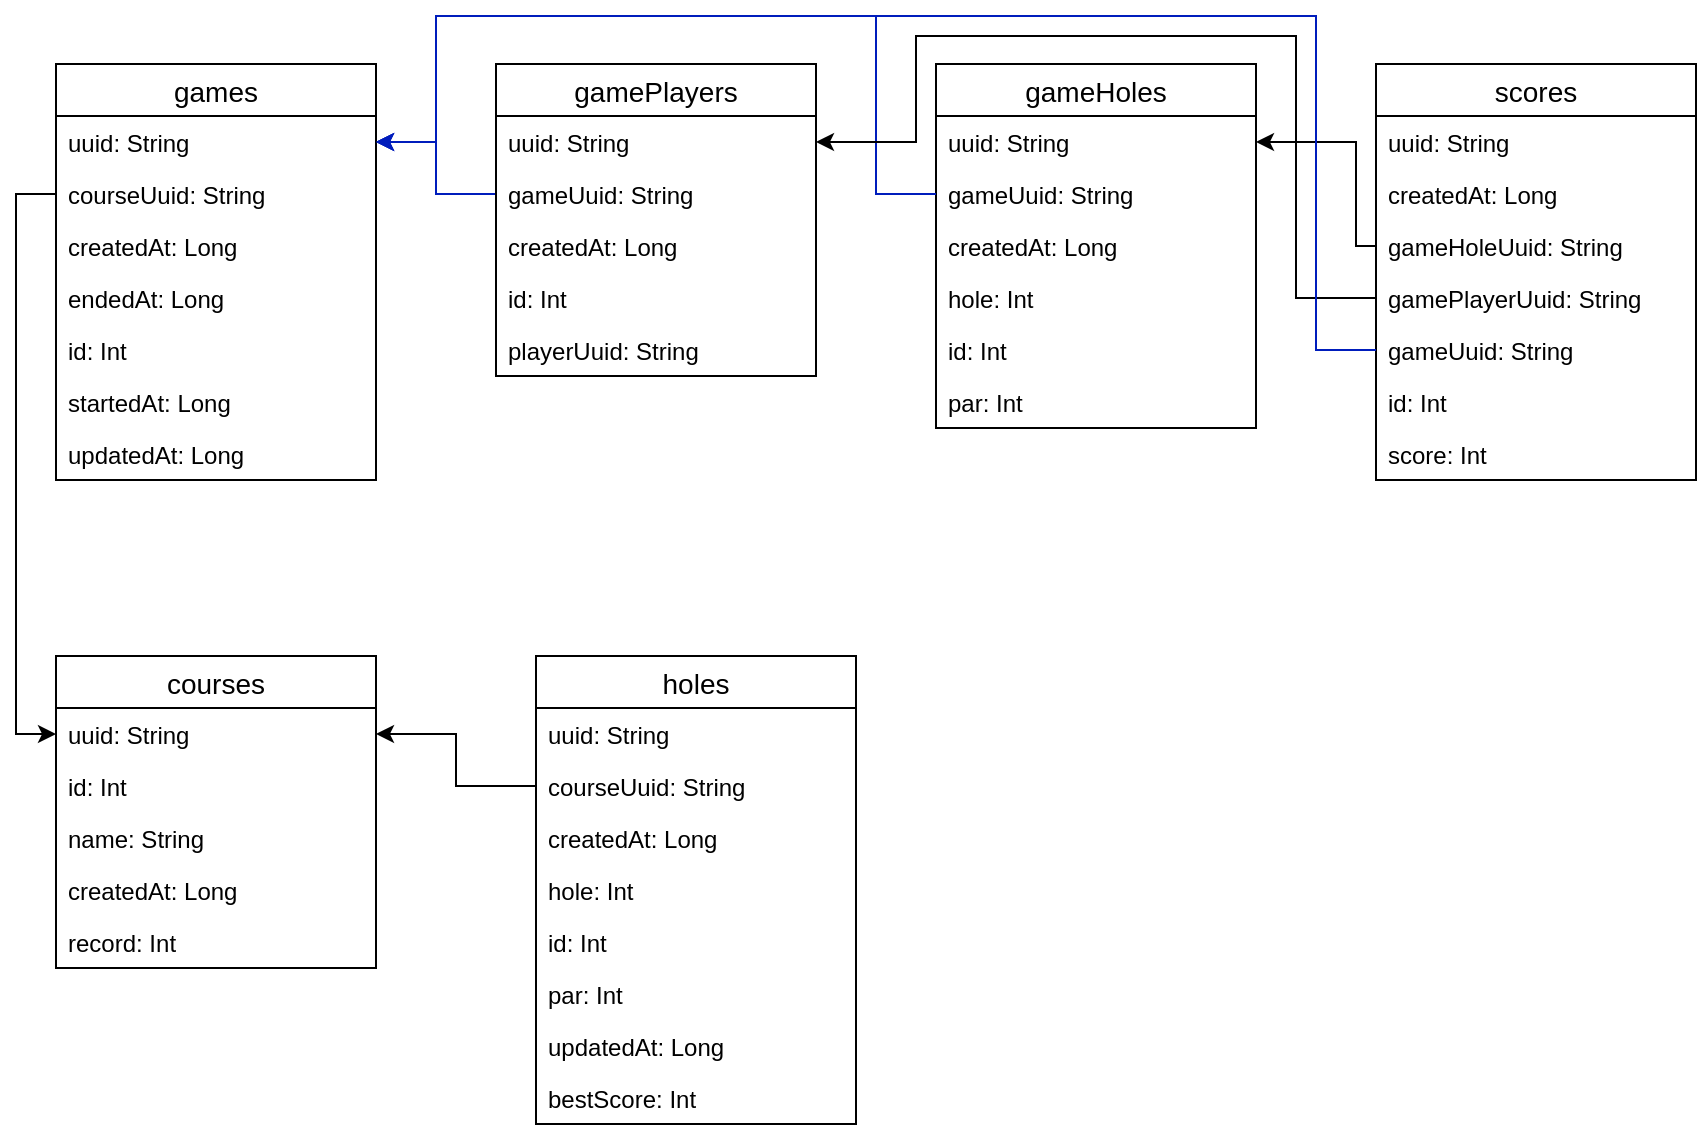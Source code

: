 <mxfile version="13.3.6" type="device"><diagram id="R2lEEEUBdFMjLlhIrx00" name="Page-1"><mxGraphModel dx="2062" dy="1123" grid="1" gridSize="10" guides="1" tooltips="1" connect="1" arrows="1" fold="1" page="1" pageScale="1" pageWidth="850" pageHeight="1100" math="0" shadow="0" extFonts="Permanent Marker^https://fonts.googleapis.com/css?family=Permanent+Marker"><root><mxCell id="0"/><mxCell id="1" parent="0"/><mxCell id="W3xbKl514EGa1JJH_vZw-17" style="edgeStyle=orthogonalEdgeStyle;rounded=0;orthogonalLoop=1;jettySize=auto;html=1;fillColor=#0050ef;strokeColor=#001DBC;" edge="1" parent="1" source="W3xbKl514EGa1JJH_vZw-13" target="W3xbKl514EGa1JJH_vZw-2"><mxGeometry relative="1" as="geometry"/></mxCell><mxCell id="W3xbKl514EGa1JJH_vZw-1" value="games" style="swimlane;fontStyle=0;childLayout=stackLayout;horizontal=1;startSize=26;horizontalStack=0;resizeParent=1;resizeParentMax=0;resizeLast=0;collapsible=1;marginBottom=0;align=center;fontSize=14;" vertex="1" parent="1"><mxGeometry x="40" y="44" width="160" height="208" as="geometry"/></mxCell><mxCell id="W3xbKl514EGa1JJH_vZw-2" value="uuid: String" style="text;strokeColor=none;fillColor=none;spacingLeft=4;spacingRight=4;overflow=hidden;rotatable=0;points=[[0,0.5],[1,0.5]];portConstraint=eastwest;fontSize=12;" vertex="1" parent="W3xbKl514EGa1JJH_vZw-1"><mxGeometry y="26" width="160" height="26" as="geometry"/></mxCell><mxCell id="W3xbKl514EGa1JJH_vZw-3" value="courseUuid: String" style="text;strokeColor=none;fillColor=none;spacingLeft=4;spacingRight=4;overflow=hidden;rotatable=0;points=[[0,0.5],[1,0.5]];portConstraint=eastwest;fontSize=12;" vertex="1" parent="W3xbKl514EGa1JJH_vZw-1"><mxGeometry y="52" width="160" height="26" as="geometry"/></mxCell><mxCell id="W3xbKl514EGa1JJH_vZw-4" value="createdAt: Long" style="text;strokeColor=none;fillColor=none;spacingLeft=4;spacingRight=4;overflow=hidden;rotatable=0;points=[[0,0.5],[1,0.5]];portConstraint=eastwest;fontSize=12;" vertex="1" parent="W3xbKl514EGa1JJH_vZw-1"><mxGeometry y="78" width="160" height="26" as="geometry"/></mxCell><mxCell id="W3xbKl514EGa1JJH_vZw-7" value="endedAt: Long" style="text;strokeColor=none;fillColor=none;spacingLeft=4;spacingRight=4;overflow=hidden;rotatable=0;points=[[0,0.5],[1,0.5]];portConstraint=eastwest;fontSize=12;" vertex="1" parent="W3xbKl514EGa1JJH_vZw-1"><mxGeometry y="104" width="160" height="26" as="geometry"/></mxCell><mxCell id="W3xbKl514EGa1JJH_vZw-6" value="id: Int" style="text;strokeColor=none;fillColor=none;spacingLeft=4;spacingRight=4;overflow=hidden;rotatable=0;points=[[0,0.5],[1,0.5]];portConstraint=eastwest;fontSize=12;" vertex="1" parent="W3xbKl514EGa1JJH_vZw-1"><mxGeometry y="130" width="160" height="26" as="geometry"/></mxCell><mxCell id="W3xbKl514EGa1JJH_vZw-8" value="startedAt: Long" style="text;strokeColor=none;fillColor=none;spacingLeft=4;spacingRight=4;overflow=hidden;rotatable=0;points=[[0,0.5],[1,0.5]];portConstraint=eastwest;fontSize=12;" vertex="1" parent="W3xbKl514EGa1JJH_vZw-1"><mxGeometry y="156" width="160" height="26" as="geometry"/></mxCell><mxCell id="W3xbKl514EGa1JJH_vZw-9" value="updatedAt: Long" style="text;strokeColor=none;fillColor=none;spacingLeft=4;spacingRight=4;overflow=hidden;rotatable=0;points=[[0,0.5],[1,0.5]];portConstraint=eastwest;fontSize=12;" vertex="1" parent="W3xbKl514EGa1JJH_vZw-1"><mxGeometry y="182" width="160" height="26" as="geometry"/></mxCell><mxCell id="W3xbKl514EGa1JJH_vZw-11" value="gamePlayers" style="swimlane;fontStyle=0;childLayout=stackLayout;horizontal=1;startSize=26;horizontalStack=0;resizeParent=1;resizeParentMax=0;resizeLast=0;collapsible=1;marginBottom=0;align=center;fontSize=14;" vertex="1" parent="1"><mxGeometry x="260" y="44" width="160" height="156" as="geometry"/></mxCell><mxCell id="W3xbKl514EGa1JJH_vZw-12" value="uuid: String" style="text;strokeColor=none;fillColor=none;spacingLeft=4;spacingRight=4;overflow=hidden;rotatable=0;points=[[0,0.5],[1,0.5]];portConstraint=eastwest;fontSize=12;" vertex="1" parent="W3xbKl514EGa1JJH_vZw-11"><mxGeometry y="26" width="160" height="26" as="geometry"/></mxCell><mxCell id="W3xbKl514EGa1JJH_vZw-13" value="gameUuid: String" style="text;strokeColor=none;fillColor=none;spacingLeft=4;spacingRight=4;overflow=hidden;rotatable=0;points=[[0,0.5],[1,0.5]];portConstraint=eastwest;fontSize=12;" vertex="1" parent="W3xbKl514EGa1JJH_vZw-11"><mxGeometry y="52" width="160" height="26" as="geometry"/></mxCell><mxCell id="W3xbKl514EGa1JJH_vZw-14" value="createdAt: Long" style="text;strokeColor=none;fillColor=none;spacingLeft=4;spacingRight=4;overflow=hidden;rotatable=0;points=[[0,0.5],[1,0.5]];portConstraint=eastwest;fontSize=12;" vertex="1" parent="W3xbKl514EGa1JJH_vZw-11"><mxGeometry y="78" width="160" height="26" as="geometry"/></mxCell><mxCell id="W3xbKl514EGa1JJH_vZw-15" value="id: Int" style="text;strokeColor=none;fillColor=none;spacingLeft=4;spacingRight=4;overflow=hidden;rotatable=0;points=[[0,0.5],[1,0.5]];portConstraint=eastwest;fontSize=12;" vertex="1" parent="W3xbKl514EGa1JJH_vZw-11"><mxGeometry y="104" width="160" height="26" as="geometry"/></mxCell><mxCell id="W3xbKl514EGa1JJH_vZw-16" value="playerUuid: String" style="text;strokeColor=none;fillColor=none;spacingLeft=4;spacingRight=4;overflow=hidden;rotatable=0;points=[[0,0.5],[1,0.5]];portConstraint=eastwest;fontSize=12;" vertex="1" parent="W3xbKl514EGa1JJH_vZw-11"><mxGeometry y="130" width="160" height="26" as="geometry"/></mxCell><mxCell id="W3xbKl514EGa1JJH_vZw-18" value="gameHoles" style="swimlane;fontStyle=0;childLayout=stackLayout;horizontal=1;startSize=26;horizontalStack=0;resizeParent=1;resizeParentMax=0;resizeLast=0;collapsible=1;marginBottom=0;align=center;fontSize=14;" vertex="1" parent="1"><mxGeometry x="480" y="44" width="160" height="182" as="geometry"/></mxCell><mxCell id="W3xbKl514EGa1JJH_vZw-19" value="uuid: String" style="text;strokeColor=none;fillColor=none;spacingLeft=4;spacingRight=4;overflow=hidden;rotatable=0;points=[[0,0.5],[1,0.5]];portConstraint=eastwest;fontSize=12;" vertex="1" parent="W3xbKl514EGa1JJH_vZw-18"><mxGeometry y="26" width="160" height="26" as="geometry"/></mxCell><mxCell id="W3xbKl514EGa1JJH_vZw-20" value="gameUuid: String" style="text;strokeColor=none;fillColor=none;spacingLeft=4;spacingRight=4;overflow=hidden;rotatable=0;points=[[0,0.5],[1,0.5]];portConstraint=eastwest;fontSize=12;" vertex="1" parent="W3xbKl514EGa1JJH_vZw-18"><mxGeometry y="52" width="160" height="26" as="geometry"/></mxCell><mxCell id="W3xbKl514EGa1JJH_vZw-21" value="createdAt: Long" style="text;strokeColor=none;fillColor=none;spacingLeft=4;spacingRight=4;overflow=hidden;rotatable=0;points=[[0,0.5],[1,0.5]];portConstraint=eastwest;fontSize=12;" vertex="1" parent="W3xbKl514EGa1JJH_vZw-18"><mxGeometry y="78" width="160" height="26" as="geometry"/></mxCell><mxCell id="W3xbKl514EGa1JJH_vZw-22" value="hole: Int" style="text;strokeColor=none;fillColor=none;spacingLeft=4;spacingRight=4;overflow=hidden;rotatable=0;points=[[0,0.5],[1,0.5]];portConstraint=eastwest;fontSize=12;" vertex="1" parent="W3xbKl514EGa1JJH_vZw-18"><mxGeometry y="104" width="160" height="26" as="geometry"/></mxCell><mxCell id="W3xbKl514EGa1JJH_vZw-23" value="id: Int" style="text;strokeColor=none;fillColor=none;spacingLeft=4;spacingRight=4;overflow=hidden;rotatable=0;points=[[0,0.5],[1,0.5]];portConstraint=eastwest;fontSize=12;" vertex="1" parent="W3xbKl514EGa1JJH_vZw-18"><mxGeometry y="130" width="160" height="26" as="geometry"/></mxCell><mxCell id="W3xbKl514EGa1JJH_vZw-24" value="par: Int" style="text;strokeColor=none;fillColor=none;spacingLeft=4;spacingRight=4;overflow=hidden;rotatable=0;points=[[0,0.5],[1,0.5]];portConstraint=eastwest;fontSize=12;" vertex="1" parent="W3xbKl514EGa1JJH_vZw-18"><mxGeometry y="156" width="160" height="26" as="geometry"/></mxCell><mxCell id="W3xbKl514EGa1JJH_vZw-25" style="edgeStyle=orthogonalEdgeStyle;rounded=0;orthogonalLoop=1;jettySize=auto;html=1;fillColor=#0050ef;strokeColor=#001DBC;" edge="1" parent="1" source="W3xbKl514EGa1JJH_vZw-20" target="W3xbKl514EGa1JJH_vZw-2"><mxGeometry relative="1" as="geometry"><Array as="points"><mxPoint x="450" y="109"/><mxPoint x="450" y="20"/><mxPoint x="230" y="20"/><mxPoint x="230" y="83"/></Array></mxGeometry></mxCell><mxCell id="W3xbKl514EGa1JJH_vZw-26" value="scores" style="swimlane;fontStyle=0;childLayout=stackLayout;horizontal=1;startSize=26;horizontalStack=0;resizeParent=1;resizeParentMax=0;resizeLast=0;collapsible=1;marginBottom=0;align=center;fontSize=14;" vertex="1" parent="1"><mxGeometry x="700" y="44" width="160" height="208" as="geometry"/></mxCell><mxCell id="W3xbKl514EGa1JJH_vZw-27" value="uuid: String" style="text;strokeColor=none;fillColor=none;spacingLeft=4;spacingRight=4;overflow=hidden;rotatable=0;points=[[0,0.5],[1,0.5]];portConstraint=eastwest;fontSize=12;" vertex="1" parent="W3xbKl514EGa1JJH_vZw-26"><mxGeometry y="26" width="160" height="26" as="geometry"/></mxCell><mxCell id="W3xbKl514EGa1JJH_vZw-28" value="createdAt: Long" style="text;strokeColor=none;fillColor=none;spacingLeft=4;spacingRight=4;overflow=hidden;rotatable=0;points=[[0,0.5],[1,0.5]];portConstraint=eastwest;fontSize=12;" vertex="1" parent="W3xbKl514EGa1JJH_vZw-26"><mxGeometry y="52" width="160" height="26" as="geometry"/></mxCell><mxCell id="W3xbKl514EGa1JJH_vZw-30" value="gameHoleUuid: String" style="text;strokeColor=none;fillColor=none;spacingLeft=4;spacingRight=4;overflow=hidden;rotatable=0;points=[[0,0.5],[1,0.5]];portConstraint=eastwest;fontSize=12;" vertex="1" parent="W3xbKl514EGa1JJH_vZw-26"><mxGeometry y="78" width="160" height="26" as="geometry"/></mxCell><mxCell id="W3xbKl514EGa1JJH_vZw-32" value="gamePlayerUuid: String" style="text;strokeColor=none;fillColor=none;spacingLeft=4;spacingRight=4;overflow=hidden;rotatable=0;points=[[0,0.5],[1,0.5]];portConstraint=eastwest;fontSize=12;" vertex="1" parent="W3xbKl514EGa1JJH_vZw-26"><mxGeometry y="104" width="160" height="26" as="geometry"/></mxCell><mxCell id="W3xbKl514EGa1JJH_vZw-31" value="gameUuid: String" style="text;strokeColor=none;fillColor=none;spacingLeft=4;spacingRight=4;overflow=hidden;rotatable=0;points=[[0,0.5],[1,0.5]];portConstraint=eastwest;fontSize=12;" vertex="1" parent="W3xbKl514EGa1JJH_vZw-26"><mxGeometry y="130" width="160" height="26" as="geometry"/></mxCell><mxCell id="W3xbKl514EGa1JJH_vZw-33" value="id: Int" style="text;strokeColor=none;fillColor=none;spacingLeft=4;spacingRight=4;overflow=hidden;rotatable=0;points=[[0,0.5],[1,0.5]];portConstraint=eastwest;fontSize=12;" vertex="1" parent="W3xbKl514EGa1JJH_vZw-26"><mxGeometry y="156" width="160" height="26" as="geometry"/></mxCell><mxCell id="W3xbKl514EGa1JJH_vZw-29" value="score: Int" style="text;strokeColor=none;fillColor=none;spacingLeft=4;spacingRight=4;overflow=hidden;rotatable=0;points=[[0,0.5],[1,0.5]];portConstraint=eastwest;fontSize=12;" vertex="1" parent="W3xbKl514EGa1JJH_vZw-26"><mxGeometry y="182" width="160" height="26" as="geometry"/></mxCell><mxCell id="W3xbKl514EGa1JJH_vZw-34" style="edgeStyle=orthogonalEdgeStyle;rounded=0;orthogonalLoop=1;jettySize=auto;html=1;" edge="1" parent="1" source="W3xbKl514EGa1JJH_vZw-30" target="W3xbKl514EGa1JJH_vZw-19"><mxGeometry relative="1" as="geometry"><Array as="points"><mxPoint x="690" y="135"/><mxPoint x="690" y="83"/></Array></mxGeometry></mxCell><mxCell id="W3xbKl514EGa1JJH_vZw-35" style="edgeStyle=orthogonalEdgeStyle;rounded=0;orthogonalLoop=1;jettySize=auto;html=1;" edge="1" parent="1" source="W3xbKl514EGa1JJH_vZw-32" target="W3xbKl514EGa1JJH_vZw-12"><mxGeometry relative="1" as="geometry"><Array as="points"><mxPoint x="660" y="161"/><mxPoint x="660" y="30"/><mxPoint x="470" y="30"/><mxPoint x="470" y="83"/></Array></mxGeometry></mxCell><mxCell id="W3xbKl514EGa1JJH_vZw-36" style="edgeStyle=orthogonalEdgeStyle;rounded=0;orthogonalLoop=1;jettySize=auto;html=1;fillColor=#0050ef;strokeColor=#001DBC;" edge="1" parent="1" source="W3xbKl514EGa1JJH_vZw-31" target="W3xbKl514EGa1JJH_vZw-2"><mxGeometry relative="1" as="geometry"><Array as="points"><mxPoint x="670" y="187"/><mxPoint x="670" y="20"/><mxPoint x="230" y="20"/><mxPoint x="230" y="83"/></Array></mxGeometry></mxCell><mxCell id="W3xbKl514EGa1JJH_vZw-37" value="courses" style="swimlane;fontStyle=0;childLayout=stackLayout;horizontal=1;startSize=26;horizontalStack=0;resizeParent=1;resizeParentMax=0;resizeLast=0;collapsible=1;marginBottom=0;align=center;fontSize=14;" vertex="1" parent="1"><mxGeometry x="40" y="340" width="160" height="156" as="geometry"/></mxCell><mxCell id="W3xbKl514EGa1JJH_vZw-38" value="uuid: String" style="text;strokeColor=none;fillColor=none;spacingLeft=4;spacingRight=4;overflow=hidden;rotatable=0;points=[[0,0.5],[1,0.5]];portConstraint=eastwest;fontSize=12;" vertex="1" parent="W3xbKl514EGa1JJH_vZw-37"><mxGeometry y="26" width="160" height="26" as="geometry"/></mxCell><mxCell id="W3xbKl514EGa1JJH_vZw-40" value="id: Int" style="text;strokeColor=none;fillColor=none;spacingLeft=4;spacingRight=4;overflow=hidden;rotatable=0;points=[[0,0.5],[1,0.5]];portConstraint=eastwest;fontSize=12;" vertex="1" parent="W3xbKl514EGa1JJH_vZw-37"><mxGeometry y="52" width="160" height="26" as="geometry"/></mxCell><mxCell id="W3xbKl514EGa1JJH_vZw-39" value="name: String" style="text;strokeColor=none;fillColor=none;spacingLeft=4;spacingRight=4;overflow=hidden;rotatable=0;points=[[0,0.5],[1,0.5]];portConstraint=eastwest;fontSize=12;" vertex="1" parent="W3xbKl514EGa1JJH_vZw-37"><mxGeometry y="78" width="160" height="26" as="geometry"/></mxCell><mxCell id="W3xbKl514EGa1JJH_vZw-43" value="createdAt: Long" style="text;strokeColor=none;fillColor=none;spacingLeft=4;spacingRight=4;overflow=hidden;rotatable=0;points=[[0,0.5],[1,0.5]];portConstraint=eastwest;fontSize=12;" vertex="1" parent="W3xbKl514EGa1JJH_vZw-37"><mxGeometry y="104" width="160" height="26" as="geometry"/></mxCell><mxCell id="W3xbKl514EGa1JJH_vZw-42" value="record: Int" style="text;strokeColor=none;fillColor=none;spacingLeft=4;spacingRight=4;overflow=hidden;rotatable=0;points=[[0,0.5],[1,0.5]];portConstraint=eastwest;fontSize=12;" vertex="1" parent="W3xbKl514EGa1JJH_vZw-37"><mxGeometry y="130" width="160" height="26" as="geometry"/></mxCell><mxCell id="W3xbKl514EGa1JJH_vZw-44" value="holes" style="swimlane;fontStyle=0;childLayout=stackLayout;horizontal=1;startSize=26;horizontalStack=0;resizeParent=1;resizeParentMax=0;resizeLast=0;collapsible=1;marginBottom=0;align=center;fontSize=14;" vertex="1" parent="1"><mxGeometry x="280" y="340" width="160" height="234" as="geometry"/></mxCell><mxCell id="W3xbKl514EGa1JJH_vZw-45" value="uuid: String" style="text;strokeColor=none;fillColor=none;spacingLeft=4;spacingRight=4;overflow=hidden;rotatable=0;points=[[0,0.5],[1,0.5]];portConstraint=eastwest;fontSize=12;" vertex="1" parent="W3xbKl514EGa1JJH_vZw-44"><mxGeometry y="26" width="160" height="26" as="geometry"/></mxCell><mxCell id="W3xbKl514EGa1JJH_vZw-46" value="courseUuid: String" style="text;strokeColor=none;fillColor=none;spacingLeft=4;spacingRight=4;overflow=hidden;rotatable=0;points=[[0,0.5],[1,0.5]];portConstraint=eastwest;fontSize=12;" vertex="1" parent="W3xbKl514EGa1JJH_vZw-44"><mxGeometry y="52" width="160" height="26" as="geometry"/></mxCell><mxCell id="W3xbKl514EGa1JJH_vZw-47" value="createdAt: Long" style="text;strokeColor=none;fillColor=none;spacingLeft=4;spacingRight=4;overflow=hidden;rotatable=0;points=[[0,0.5],[1,0.5]];portConstraint=eastwest;fontSize=12;" vertex="1" parent="W3xbKl514EGa1JJH_vZw-44"><mxGeometry y="78" width="160" height="26" as="geometry"/></mxCell><mxCell id="W3xbKl514EGa1JJH_vZw-48" value="hole: Int" style="text;strokeColor=none;fillColor=none;spacingLeft=4;spacingRight=4;overflow=hidden;rotatable=0;points=[[0,0.5],[1,0.5]];portConstraint=eastwest;fontSize=12;" vertex="1" parent="W3xbKl514EGa1JJH_vZw-44"><mxGeometry y="104" width="160" height="26" as="geometry"/></mxCell><mxCell id="W3xbKl514EGa1JJH_vZw-49" value="id: Int" style="text;strokeColor=none;fillColor=none;spacingLeft=4;spacingRight=4;overflow=hidden;rotatable=0;points=[[0,0.5],[1,0.5]];portConstraint=eastwest;fontSize=12;" vertex="1" parent="W3xbKl514EGa1JJH_vZw-44"><mxGeometry y="130" width="160" height="26" as="geometry"/></mxCell><mxCell id="W3xbKl514EGa1JJH_vZw-51" value="par: Int" style="text;strokeColor=none;fillColor=none;spacingLeft=4;spacingRight=4;overflow=hidden;rotatable=0;points=[[0,0.5],[1,0.5]];portConstraint=eastwest;fontSize=12;" vertex="1" parent="W3xbKl514EGa1JJH_vZw-44"><mxGeometry y="156" width="160" height="26" as="geometry"/></mxCell><mxCell id="W3xbKl514EGa1JJH_vZw-52" value="updatedAt: Long" style="text;strokeColor=none;fillColor=none;spacingLeft=4;spacingRight=4;overflow=hidden;rotatable=0;points=[[0,0.5],[1,0.5]];portConstraint=eastwest;fontSize=12;" vertex="1" parent="W3xbKl514EGa1JJH_vZw-44"><mxGeometry y="182" width="160" height="26" as="geometry"/></mxCell><mxCell id="W3xbKl514EGa1JJH_vZw-50" value="bestScore: Int" style="text;strokeColor=none;fillColor=none;spacingLeft=4;spacingRight=4;overflow=hidden;rotatable=0;points=[[0,0.5],[1,0.5]];portConstraint=eastwest;fontSize=12;" vertex="1" parent="W3xbKl514EGa1JJH_vZw-44"><mxGeometry y="208" width="160" height="26" as="geometry"/></mxCell><mxCell id="W3xbKl514EGa1JJH_vZw-53" style="edgeStyle=orthogonalEdgeStyle;rounded=0;orthogonalLoop=1;jettySize=auto;html=1;" edge="1" parent="1" source="W3xbKl514EGa1JJH_vZw-46" target="W3xbKl514EGa1JJH_vZw-38"><mxGeometry relative="1" as="geometry"/></mxCell><mxCell id="W3xbKl514EGa1JJH_vZw-54" style="edgeStyle=orthogonalEdgeStyle;rounded=0;orthogonalLoop=1;jettySize=auto;html=1;" edge="1" parent="1" source="W3xbKl514EGa1JJH_vZw-3" target="W3xbKl514EGa1JJH_vZw-38"><mxGeometry relative="1" as="geometry"><Array as="points"><mxPoint x="20" y="109"/><mxPoint x="20" y="379"/></Array></mxGeometry></mxCell></root></mxGraphModel></diagram></mxfile>